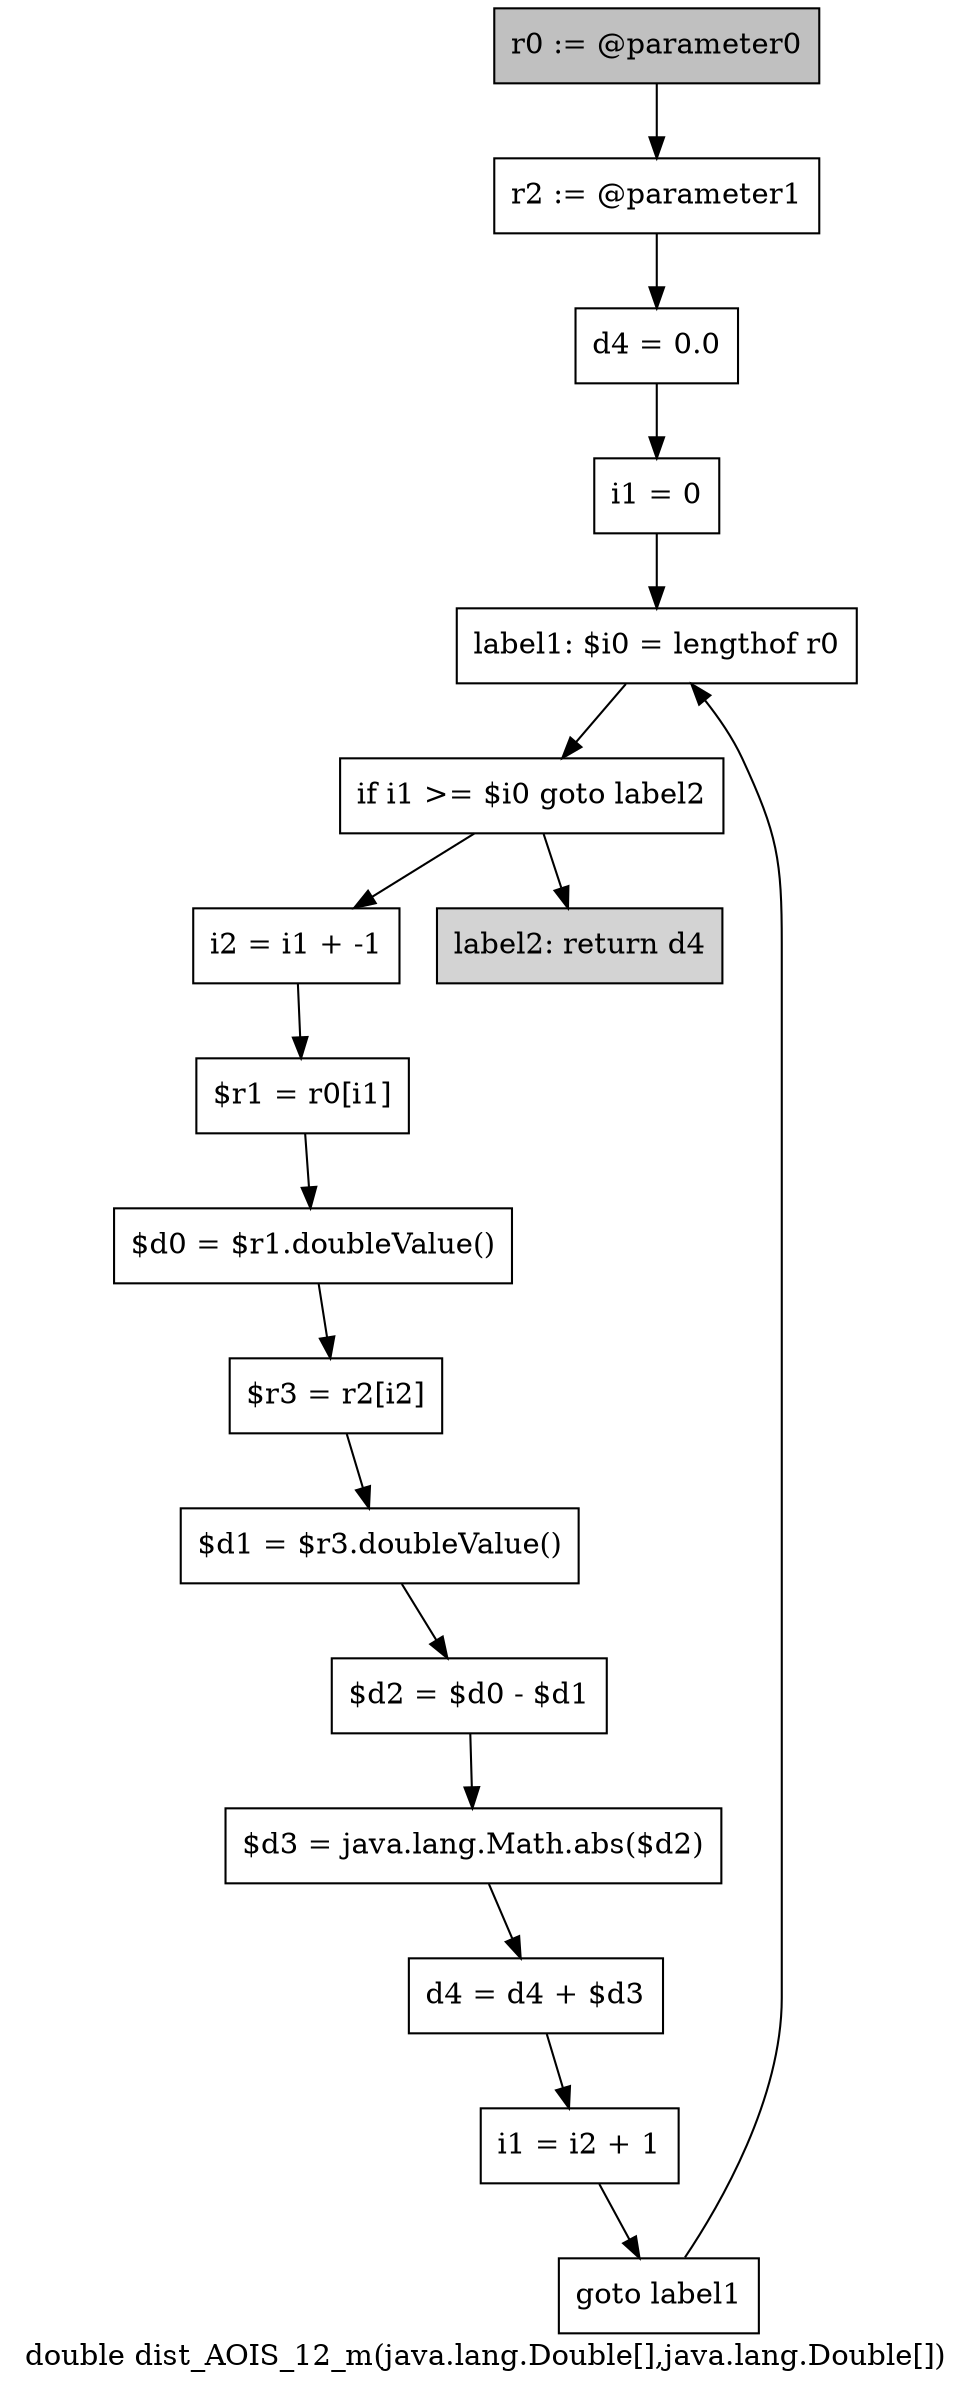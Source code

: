 digraph "double dist_AOIS_12_m(java.lang.Double[],java.lang.Double[])" {
    label="double dist_AOIS_12_m(java.lang.Double[],java.lang.Double[])";
    node [shape=box];
    "0" [style=filled,fillcolor=gray,label="r0 := @parameter0",];
    "1" [label="r2 := @parameter1",];
    "0"->"1";
    "2" [label="d4 = 0.0",];
    "1"->"2";
    "3" [label="i1 = 0",];
    "2"->"3";
    "4" [label="label1: $i0 = lengthof r0",];
    "3"->"4";
    "5" [label="if i1 >= $i0 goto label2",];
    "4"->"5";
    "6" [label="i2 = i1 + -1",];
    "5"->"6";
    "16" [style=filled,fillcolor=lightgray,label="label2: return d4",];
    "5"->"16";
    "7" [label="$r1 = r0[i1]",];
    "6"->"7";
    "8" [label="$d0 = $r1.doubleValue()",];
    "7"->"8";
    "9" [label="$r3 = r2[i2]",];
    "8"->"9";
    "10" [label="$d1 = $r3.doubleValue()",];
    "9"->"10";
    "11" [label="$d2 = $d0 - $d1",];
    "10"->"11";
    "12" [label="$d3 = java.lang.Math.abs($d2)",];
    "11"->"12";
    "13" [label="d4 = d4 + $d3",];
    "12"->"13";
    "14" [label="i1 = i2 + 1",];
    "13"->"14";
    "15" [label="goto label1",];
    "14"->"15";
    "15"->"4";
}
